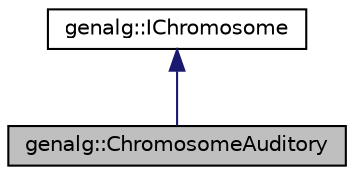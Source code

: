 digraph "genalg::ChromosomeAuditory"
{
 // LATEX_PDF_SIZE
  edge [fontname="Helvetica",fontsize="10",labelfontname="Helvetica",labelfontsize="10"];
  node [fontname="Helvetica",fontsize="10",shape=record];
  Node1 [label="genalg::ChromosomeAuditory",height=0.2,width=0.4,color="black", fillcolor="grey75", style="filled", fontcolor="black",tooltip="Auditory chromosome."];
  Node2 -> Node1 [dir="back",color="midnightblue",fontsize="10",style="solid",fontname="Helvetica"];
  Node2 [label="genalg::IChromosome",height=0.2,width=0.4,color="black", fillcolor="white", style="filled",URL="$classgenalg_1_1IChromosome.html",tooltip="Chromosome interface."];
}
